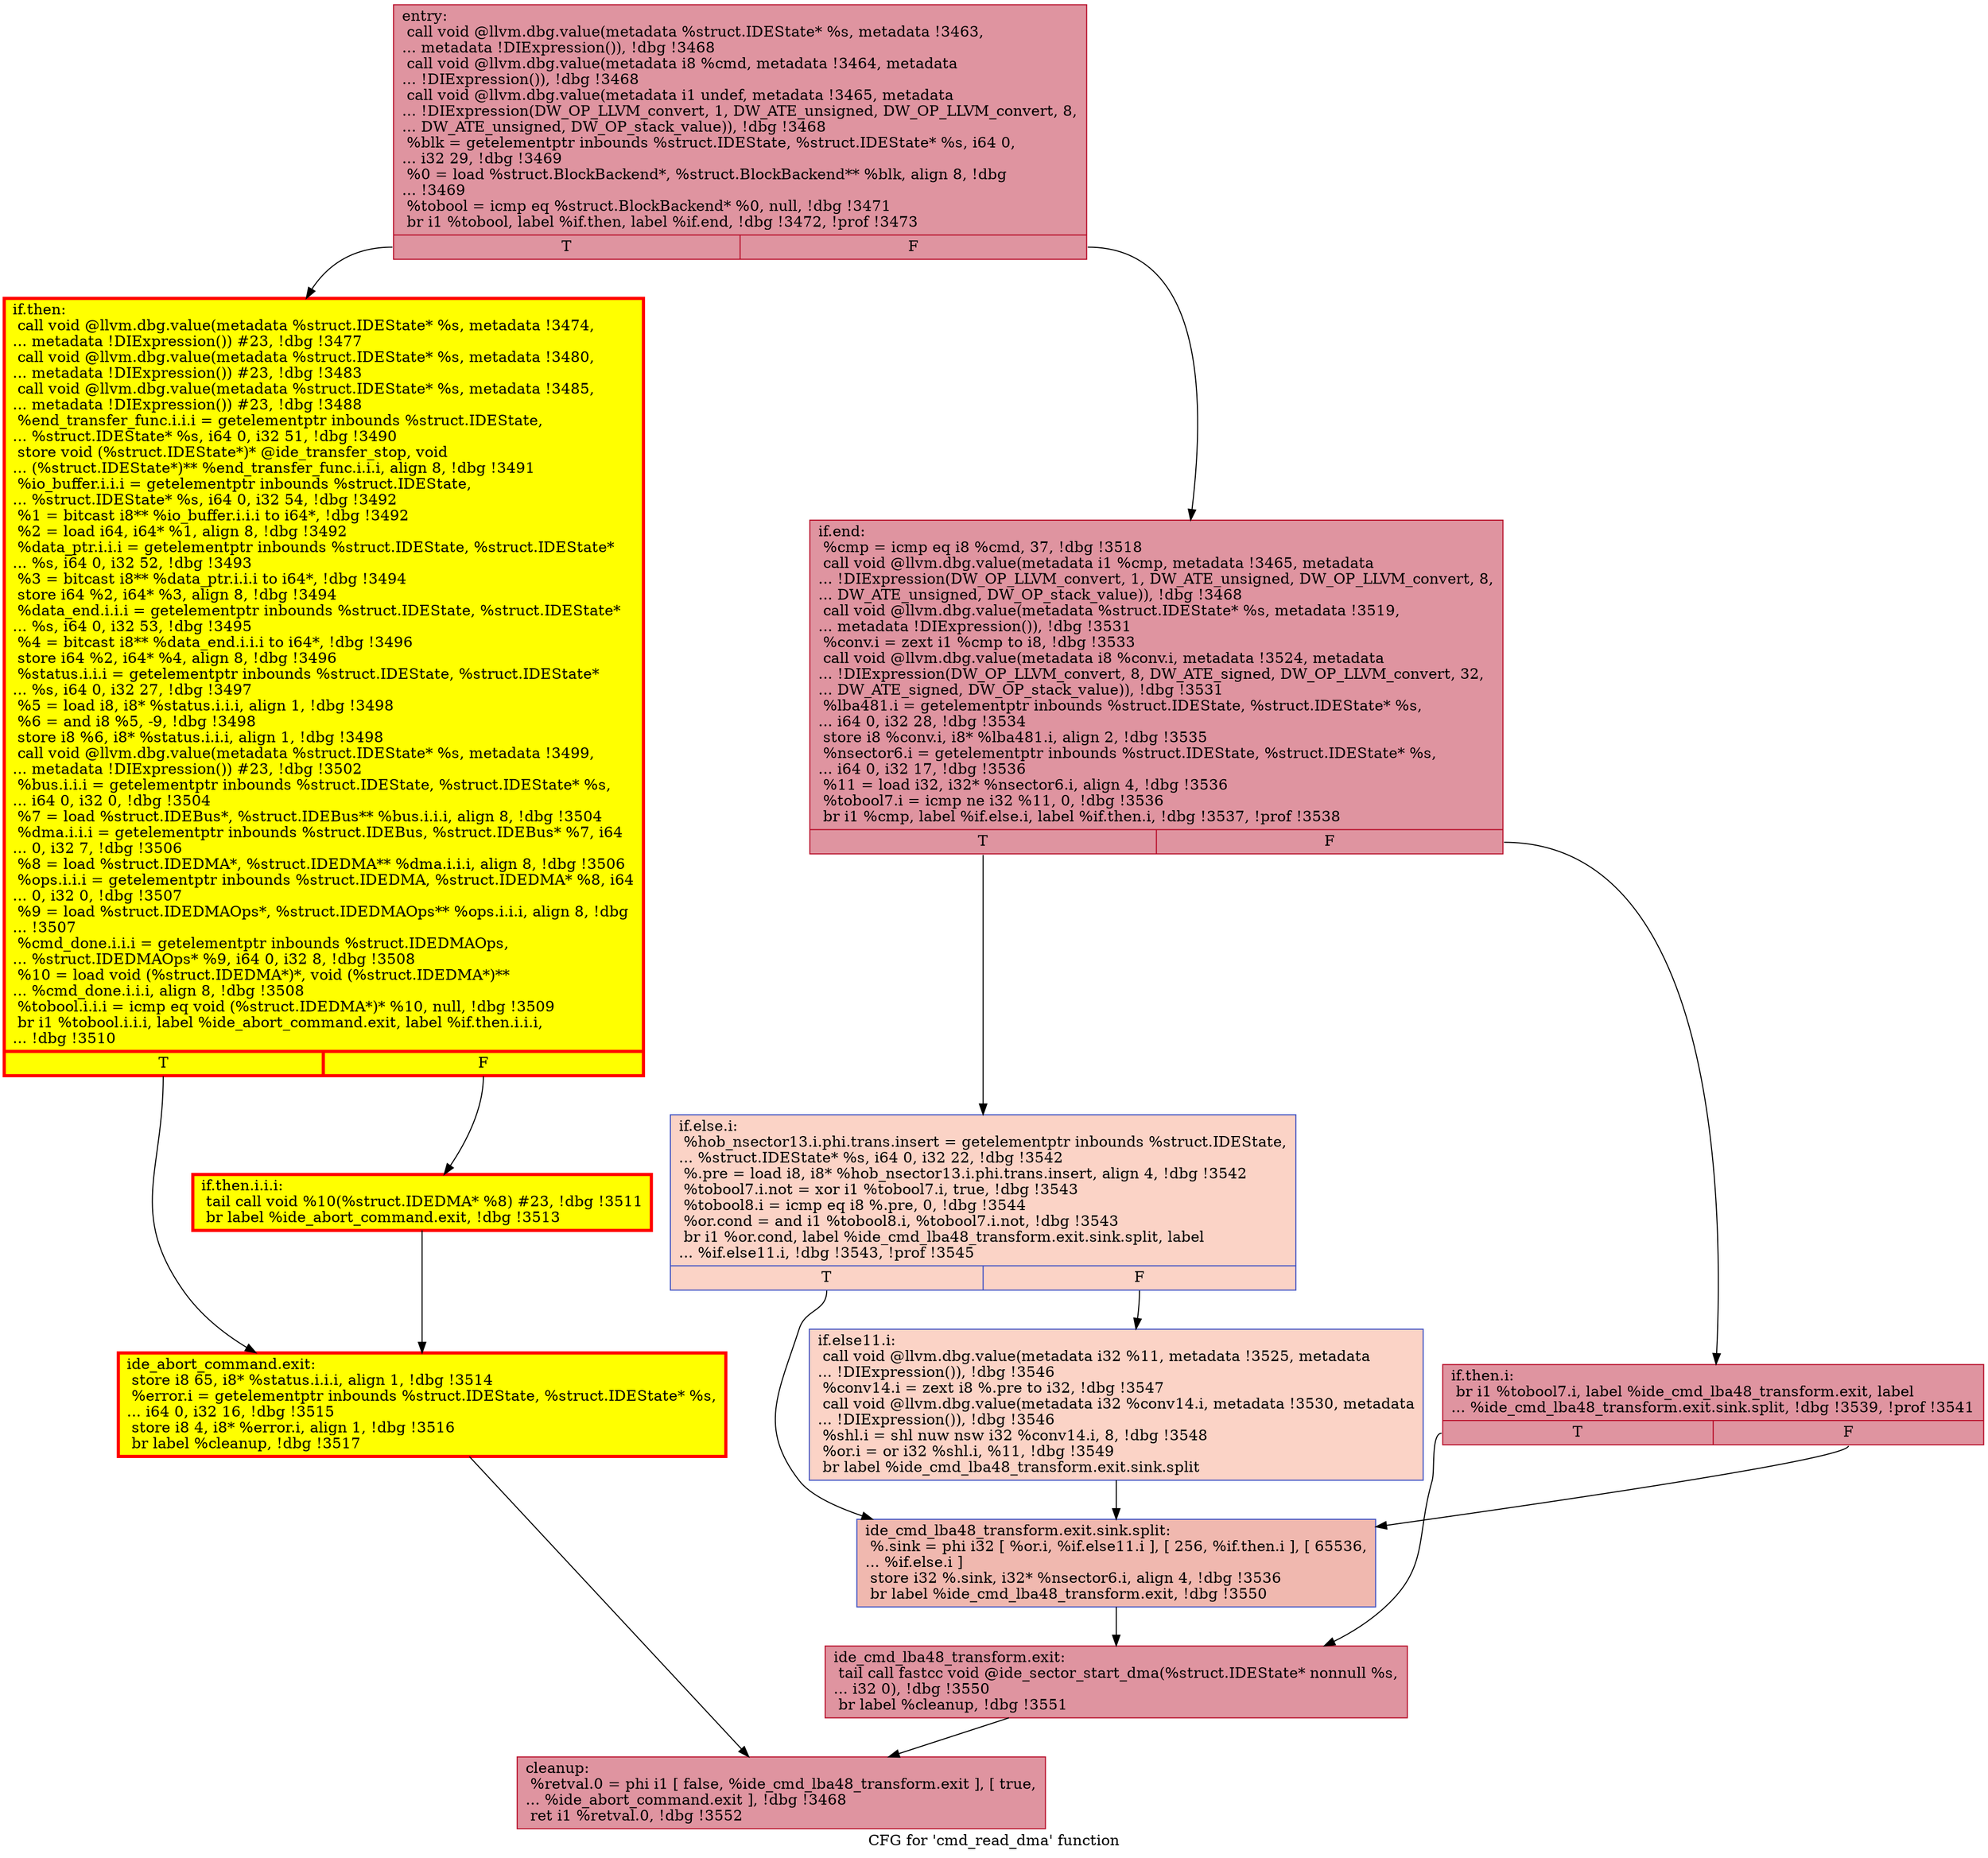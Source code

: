 digraph "CFG for 'cmd_read_dma' function" {
	label="CFG for 'cmd_read_dma' function";

	Node0x565092d213f0 [shape=record,color="#b70d28ff", style=filled, fillcolor="#b70d2870",label="{entry:\l  call void @llvm.dbg.value(metadata %struct.IDEState* %s, metadata !3463,\l... metadata !DIExpression()), !dbg !3468\l  call void @llvm.dbg.value(metadata i8 %cmd, metadata !3464, metadata\l... !DIExpression()), !dbg !3468\l  call void @llvm.dbg.value(metadata i1 undef, metadata !3465, metadata\l... !DIExpression(DW_OP_LLVM_convert, 1, DW_ATE_unsigned, DW_OP_LLVM_convert, 8,\l... DW_ATE_unsigned, DW_OP_stack_value)), !dbg !3468\l  %blk = getelementptr inbounds %struct.IDEState, %struct.IDEState* %s, i64 0,\l... i32 29, !dbg !3469\l  %0 = load %struct.BlockBackend*, %struct.BlockBackend** %blk, align 8, !dbg\l... !3469\l  %tobool = icmp eq %struct.BlockBackend* %0, null, !dbg !3471\l  br i1 %tobool, label %if.then, label %if.end, !dbg !3472, !prof !3473\l|{<s0>T|<s1>F}}"];
	Node0x565092d213f0:s0 -> Node0x565092d22d80;
	Node0x565092d213f0:s1 -> Node0x565092d22dd0;
	Node0x565092d22d80 [shape=record,penwidth=3.0, style="filled", color="red", fillcolor="yellow",label="{if.then:                                          \l  call void @llvm.dbg.value(metadata %struct.IDEState* %s, metadata !3474,\l... metadata !DIExpression()) #23, !dbg !3477\l  call void @llvm.dbg.value(metadata %struct.IDEState* %s, metadata !3480,\l... metadata !DIExpression()) #23, !dbg !3483\l  call void @llvm.dbg.value(metadata %struct.IDEState* %s, metadata !3485,\l... metadata !DIExpression()) #23, !dbg !3488\l  %end_transfer_func.i.i.i = getelementptr inbounds %struct.IDEState,\l... %struct.IDEState* %s, i64 0, i32 51, !dbg !3490\l  store void (%struct.IDEState*)* @ide_transfer_stop, void\l... (%struct.IDEState*)** %end_transfer_func.i.i.i, align 8, !dbg !3491\l  %io_buffer.i.i.i = getelementptr inbounds %struct.IDEState,\l... %struct.IDEState* %s, i64 0, i32 54, !dbg !3492\l  %1 = bitcast i8** %io_buffer.i.i.i to i64*, !dbg !3492\l  %2 = load i64, i64* %1, align 8, !dbg !3492\l  %data_ptr.i.i.i = getelementptr inbounds %struct.IDEState, %struct.IDEState*\l... %s, i64 0, i32 52, !dbg !3493\l  %3 = bitcast i8** %data_ptr.i.i.i to i64*, !dbg !3494\l  store i64 %2, i64* %3, align 8, !dbg !3494\l  %data_end.i.i.i = getelementptr inbounds %struct.IDEState, %struct.IDEState*\l... %s, i64 0, i32 53, !dbg !3495\l  %4 = bitcast i8** %data_end.i.i.i to i64*, !dbg !3496\l  store i64 %2, i64* %4, align 8, !dbg !3496\l  %status.i.i.i = getelementptr inbounds %struct.IDEState, %struct.IDEState*\l... %s, i64 0, i32 27, !dbg !3497\l  %5 = load i8, i8* %status.i.i.i, align 1, !dbg !3498\l  %6 = and i8 %5, -9, !dbg !3498\l  store i8 %6, i8* %status.i.i.i, align 1, !dbg !3498\l  call void @llvm.dbg.value(metadata %struct.IDEState* %s, metadata !3499,\l... metadata !DIExpression()) #23, !dbg !3502\l  %bus.i.i.i = getelementptr inbounds %struct.IDEState, %struct.IDEState* %s,\l... i64 0, i32 0, !dbg !3504\l  %7 = load %struct.IDEBus*, %struct.IDEBus** %bus.i.i.i, align 8, !dbg !3504\l  %dma.i.i.i = getelementptr inbounds %struct.IDEBus, %struct.IDEBus* %7, i64\l... 0, i32 7, !dbg !3506\l  %8 = load %struct.IDEDMA*, %struct.IDEDMA** %dma.i.i.i, align 8, !dbg !3506\l  %ops.i.i.i = getelementptr inbounds %struct.IDEDMA, %struct.IDEDMA* %8, i64\l... 0, i32 0, !dbg !3507\l  %9 = load %struct.IDEDMAOps*, %struct.IDEDMAOps** %ops.i.i.i, align 8, !dbg\l... !3507\l  %cmd_done.i.i.i = getelementptr inbounds %struct.IDEDMAOps,\l... %struct.IDEDMAOps* %9, i64 0, i32 8, !dbg !3508\l  %10 = load void (%struct.IDEDMA*)*, void (%struct.IDEDMA*)**\l... %cmd_done.i.i.i, align 8, !dbg !3508\l  %tobool.i.i.i = icmp eq void (%struct.IDEDMA*)* %10, null, !dbg !3509\l  br i1 %tobool.i.i.i, label %ide_abort_command.exit, label %if.then.i.i.i,\l... !dbg !3510\l|{<s0>T|<s1>F}}"];
	Node0x565092d22d80:s0 -> Node0x565092e45ad0;
	Node0x565092d22d80:s1 -> Node0x565092ce4d80;
	Node0x565092ce4d80 [shape=record,penwidth=3.0, style="filled", color="red", fillcolor="yellow",label="{if.then.i.i.i:                                    \l  tail call void %10(%struct.IDEDMA* %8) #23, !dbg !3511\l  br label %ide_abort_command.exit, !dbg !3513\l}"];
	Node0x565092ce4d80 -> Node0x565092e45ad0;
	Node0x565092e45ad0 [shape=record,penwidth=3.0, style="filled", color="red", fillcolor="yellow",label="{ide_abort_command.exit:                           \l  store i8 65, i8* %status.i.i.i, align 1, !dbg !3514\l  %error.i = getelementptr inbounds %struct.IDEState, %struct.IDEState* %s,\l... i64 0, i32 16, !dbg !3515\l  store i8 4, i8* %error.i, align 1, !dbg !3516\l  br label %cleanup, !dbg !3517\l}"];
	Node0x565092e45ad0 -> Node0x565092d237d0;
	Node0x565092d22dd0 [shape=record,color="#b70d28ff", style=filled, fillcolor="#b70d2870",label="{if.end:                                           \l  %cmp = icmp eq i8 %cmd, 37, !dbg !3518\l  call void @llvm.dbg.value(metadata i1 %cmp, metadata !3465, metadata\l... !DIExpression(DW_OP_LLVM_convert, 1, DW_ATE_unsigned, DW_OP_LLVM_convert, 8,\l... DW_ATE_unsigned, DW_OP_stack_value)), !dbg !3468\l  call void @llvm.dbg.value(metadata %struct.IDEState* %s, metadata !3519,\l... metadata !DIExpression()), !dbg !3531\l  %conv.i = zext i1 %cmp to i8, !dbg !3533\l  call void @llvm.dbg.value(metadata i8 %conv.i, metadata !3524, metadata\l... !DIExpression(DW_OP_LLVM_convert, 8, DW_ATE_signed, DW_OP_LLVM_convert, 32,\l... DW_ATE_signed, DW_OP_stack_value)), !dbg !3531\l  %lba481.i = getelementptr inbounds %struct.IDEState, %struct.IDEState* %s,\l... i64 0, i32 28, !dbg !3534\l  store i8 %conv.i, i8* %lba481.i, align 2, !dbg !3535\l  %nsector6.i = getelementptr inbounds %struct.IDEState, %struct.IDEState* %s,\l... i64 0, i32 17, !dbg !3536\l  %11 = load i32, i32* %nsector6.i, align 4, !dbg !3536\l  %tobool7.i = icmp ne i32 %11, 0, !dbg !3536\l  br i1 %cmp, label %if.else.i, label %if.then.i, !dbg !3537, !prof !3538\l|{<s0>T|<s1>F}}"];
	Node0x565092d22dd0:s0 -> Node0x565092da84a0;
	Node0x565092d22dd0:s1 -> Node0x565092d5b9b0;
	Node0x565092d5b9b0 [shape=record,color="#b70d28ff", style=filled, fillcolor="#b70d2870",label="{if.then.i:                                        \l  br i1 %tobool7.i, label %ide_cmd_lba48_transform.exit, label\l... %ide_cmd_lba48_transform.exit.sink.split, !dbg !3539, !prof !3541\l|{<s0>T|<s1>F}}"];
	Node0x565092d5b9b0:s0 -> Node0x565092d3aeb0;
	Node0x565092d5b9b0:s1 -> Node0x565092e32f90;
	Node0x565092da84a0 [shape=record,color="#3d50c3ff", style=filled, fillcolor="#f59c7d70",label="{if.else.i:                                        \l  %hob_nsector13.i.phi.trans.insert = getelementptr inbounds %struct.IDEState,\l... %struct.IDEState* %s, i64 0, i32 22, !dbg !3542\l  %.pre = load i8, i8* %hob_nsector13.i.phi.trans.insert, align 4, !dbg !3542\l  %tobool7.i.not = xor i1 %tobool7.i, true, !dbg !3543\l  %tobool8.i = icmp eq i8 %.pre, 0, !dbg !3544\l  %or.cond = and i1 %tobool8.i, %tobool7.i.not, !dbg !3543\l  br i1 %or.cond, label %ide_cmd_lba48_transform.exit.sink.split, label\l... %if.else11.i, !dbg !3543, !prof !3545\l|{<s0>T|<s1>F}}"];
	Node0x565092da84a0:s0 -> Node0x565092e32f90;
	Node0x565092da84a0:s1 -> Node0x565092e4f610;
	Node0x565092e4f610 [shape=record,color="#3d50c3ff", style=filled, fillcolor="#f59c7d70",label="{if.else11.i:                                      \l  call void @llvm.dbg.value(metadata i32 %11, metadata !3525, metadata\l... !DIExpression()), !dbg !3546\l  %conv14.i = zext i8 %.pre to i32, !dbg !3547\l  call void @llvm.dbg.value(metadata i32 %conv14.i, metadata !3530, metadata\l... !DIExpression()), !dbg !3546\l  %shl.i = shl nuw nsw i32 %conv14.i, 8, !dbg !3548\l  %or.i = or i32 %shl.i, %11, !dbg !3549\l  br label %ide_cmd_lba48_transform.exit.sink.split\l}"];
	Node0x565092e4f610 -> Node0x565092e32f90;
	Node0x565092e32f90 [shape=record,color="#3d50c3ff", style=filled, fillcolor="#dc5d4a70",label="{ide_cmd_lba48_transform.exit.sink.split:          \l  %.sink = phi i32 [ %or.i, %if.else11.i ], [ 256, %if.then.i ], [ 65536,\l... %if.else.i ]\l  store i32 %.sink, i32* %nsector6.i, align 4, !dbg !3536\l  br label %ide_cmd_lba48_transform.exit, !dbg !3550\l}"];
	Node0x565092e32f90 -> Node0x565092d3aeb0;
	Node0x565092d3aeb0 [shape=record,color="#b70d28ff", style=filled, fillcolor="#b70d2870",label="{ide_cmd_lba48_transform.exit:                     \l  tail call fastcc void @ide_sector_start_dma(%struct.IDEState* nonnull %s,\l... i32 0), !dbg !3550\l  br label %cleanup, !dbg !3551\l}"];
	Node0x565092d3aeb0 -> Node0x565092d237d0;
	Node0x565092d237d0 [shape=record,color="#b70d28ff", style=filled, fillcolor="#b70d2870",label="{cleanup:                                          \l  %retval.0 = phi i1 [ false, %ide_cmd_lba48_transform.exit ], [ true,\l... %ide_abort_command.exit ], !dbg !3468\l  ret i1 %retval.0, !dbg !3552\l}"];
}
